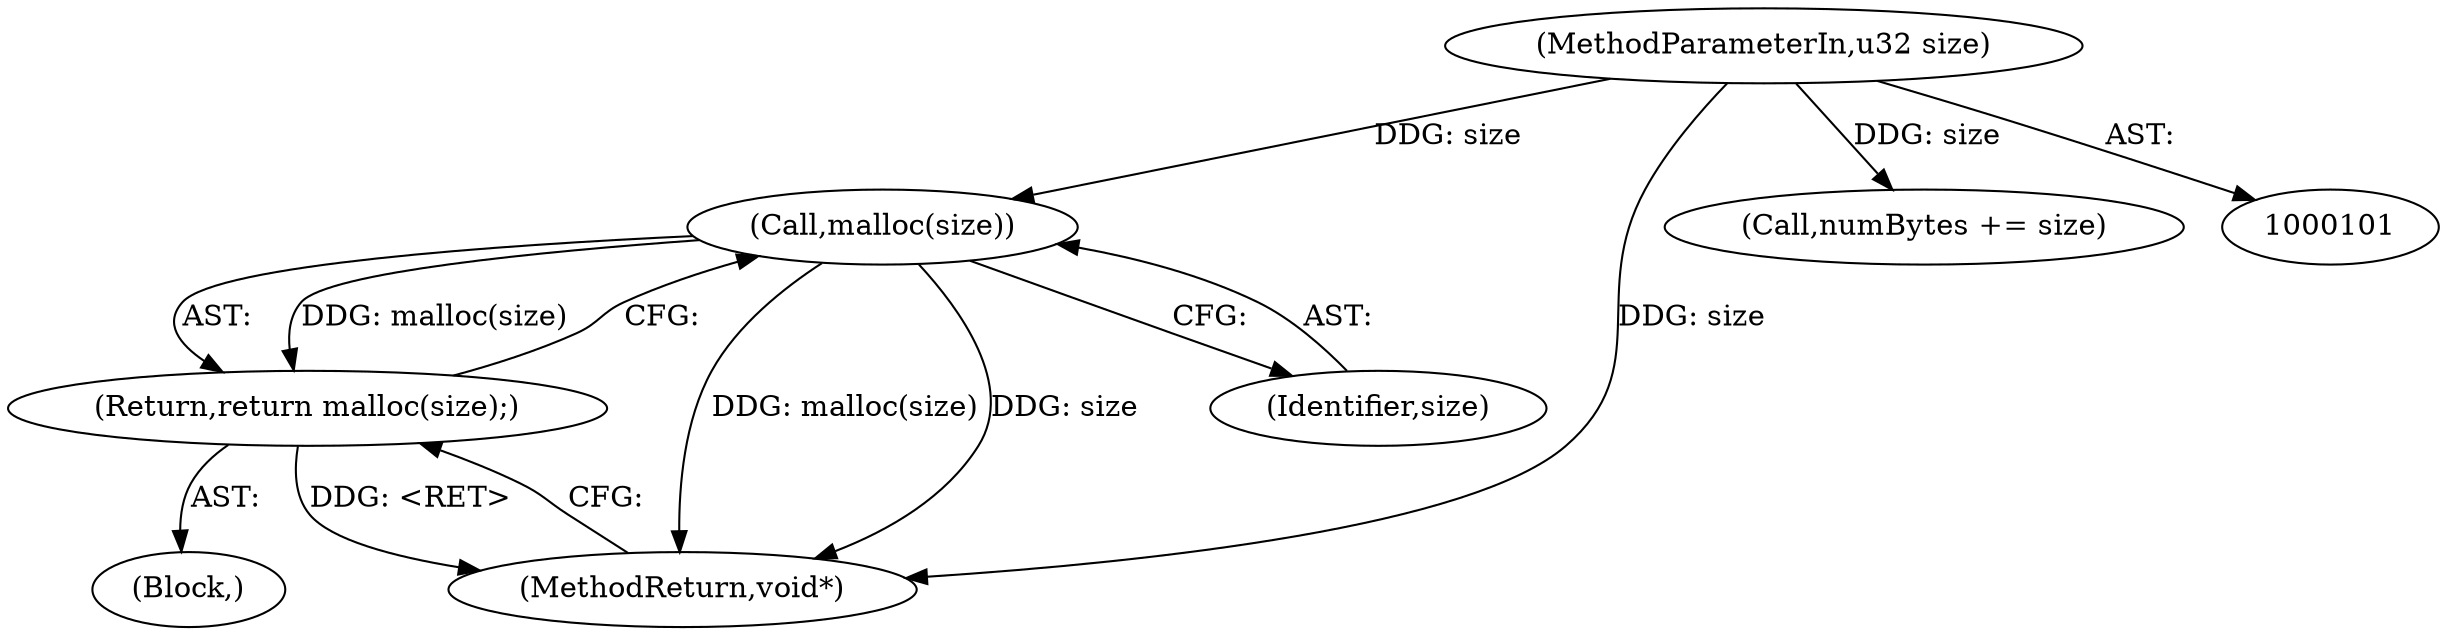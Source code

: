 digraph "1_Android_2b6f22dc64d456471a1dc6df09d515771d1427c8@API" {
"1000118" [label="(Call,malloc(size))"];
"1000102" [label="(MethodParameterIn,u32 size)"];
"1000117" [label="(Return,return malloc(size);)"];
"1000102" [label="(MethodParameterIn,u32 size)"];
"1000117" [label="(Return,return malloc(size);)"];
"1000118" [label="(Call,malloc(size))"];
"1000120" [label="(MethodReturn,void*)"];
"1000119" [label="(Identifier,size)"];
"1000103" [label="(Block,)"];
"1000108" [label="(Call,numBytes += size)"];
"1000118" -> "1000117"  [label="AST: "];
"1000118" -> "1000119"  [label="CFG: "];
"1000119" -> "1000118"  [label="AST: "];
"1000117" -> "1000118"  [label="CFG: "];
"1000118" -> "1000120"  [label="DDG: malloc(size)"];
"1000118" -> "1000120"  [label="DDG: size"];
"1000118" -> "1000117"  [label="DDG: malloc(size)"];
"1000102" -> "1000118"  [label="DDG: size"];
"1000102" -> "1000101"  [label="AST: "];
"1000102" -> "1000120"  [label="DDG: size"];
"1000102" -> "1000108"  [label="DDG: size"];
"1000117" -> "1000103"  [label="AST: "];
"1000120" -> "1000117"  [label="CFG: "];
"1000117" -> "1000120"  [label="DDG: <RET>"];
}
